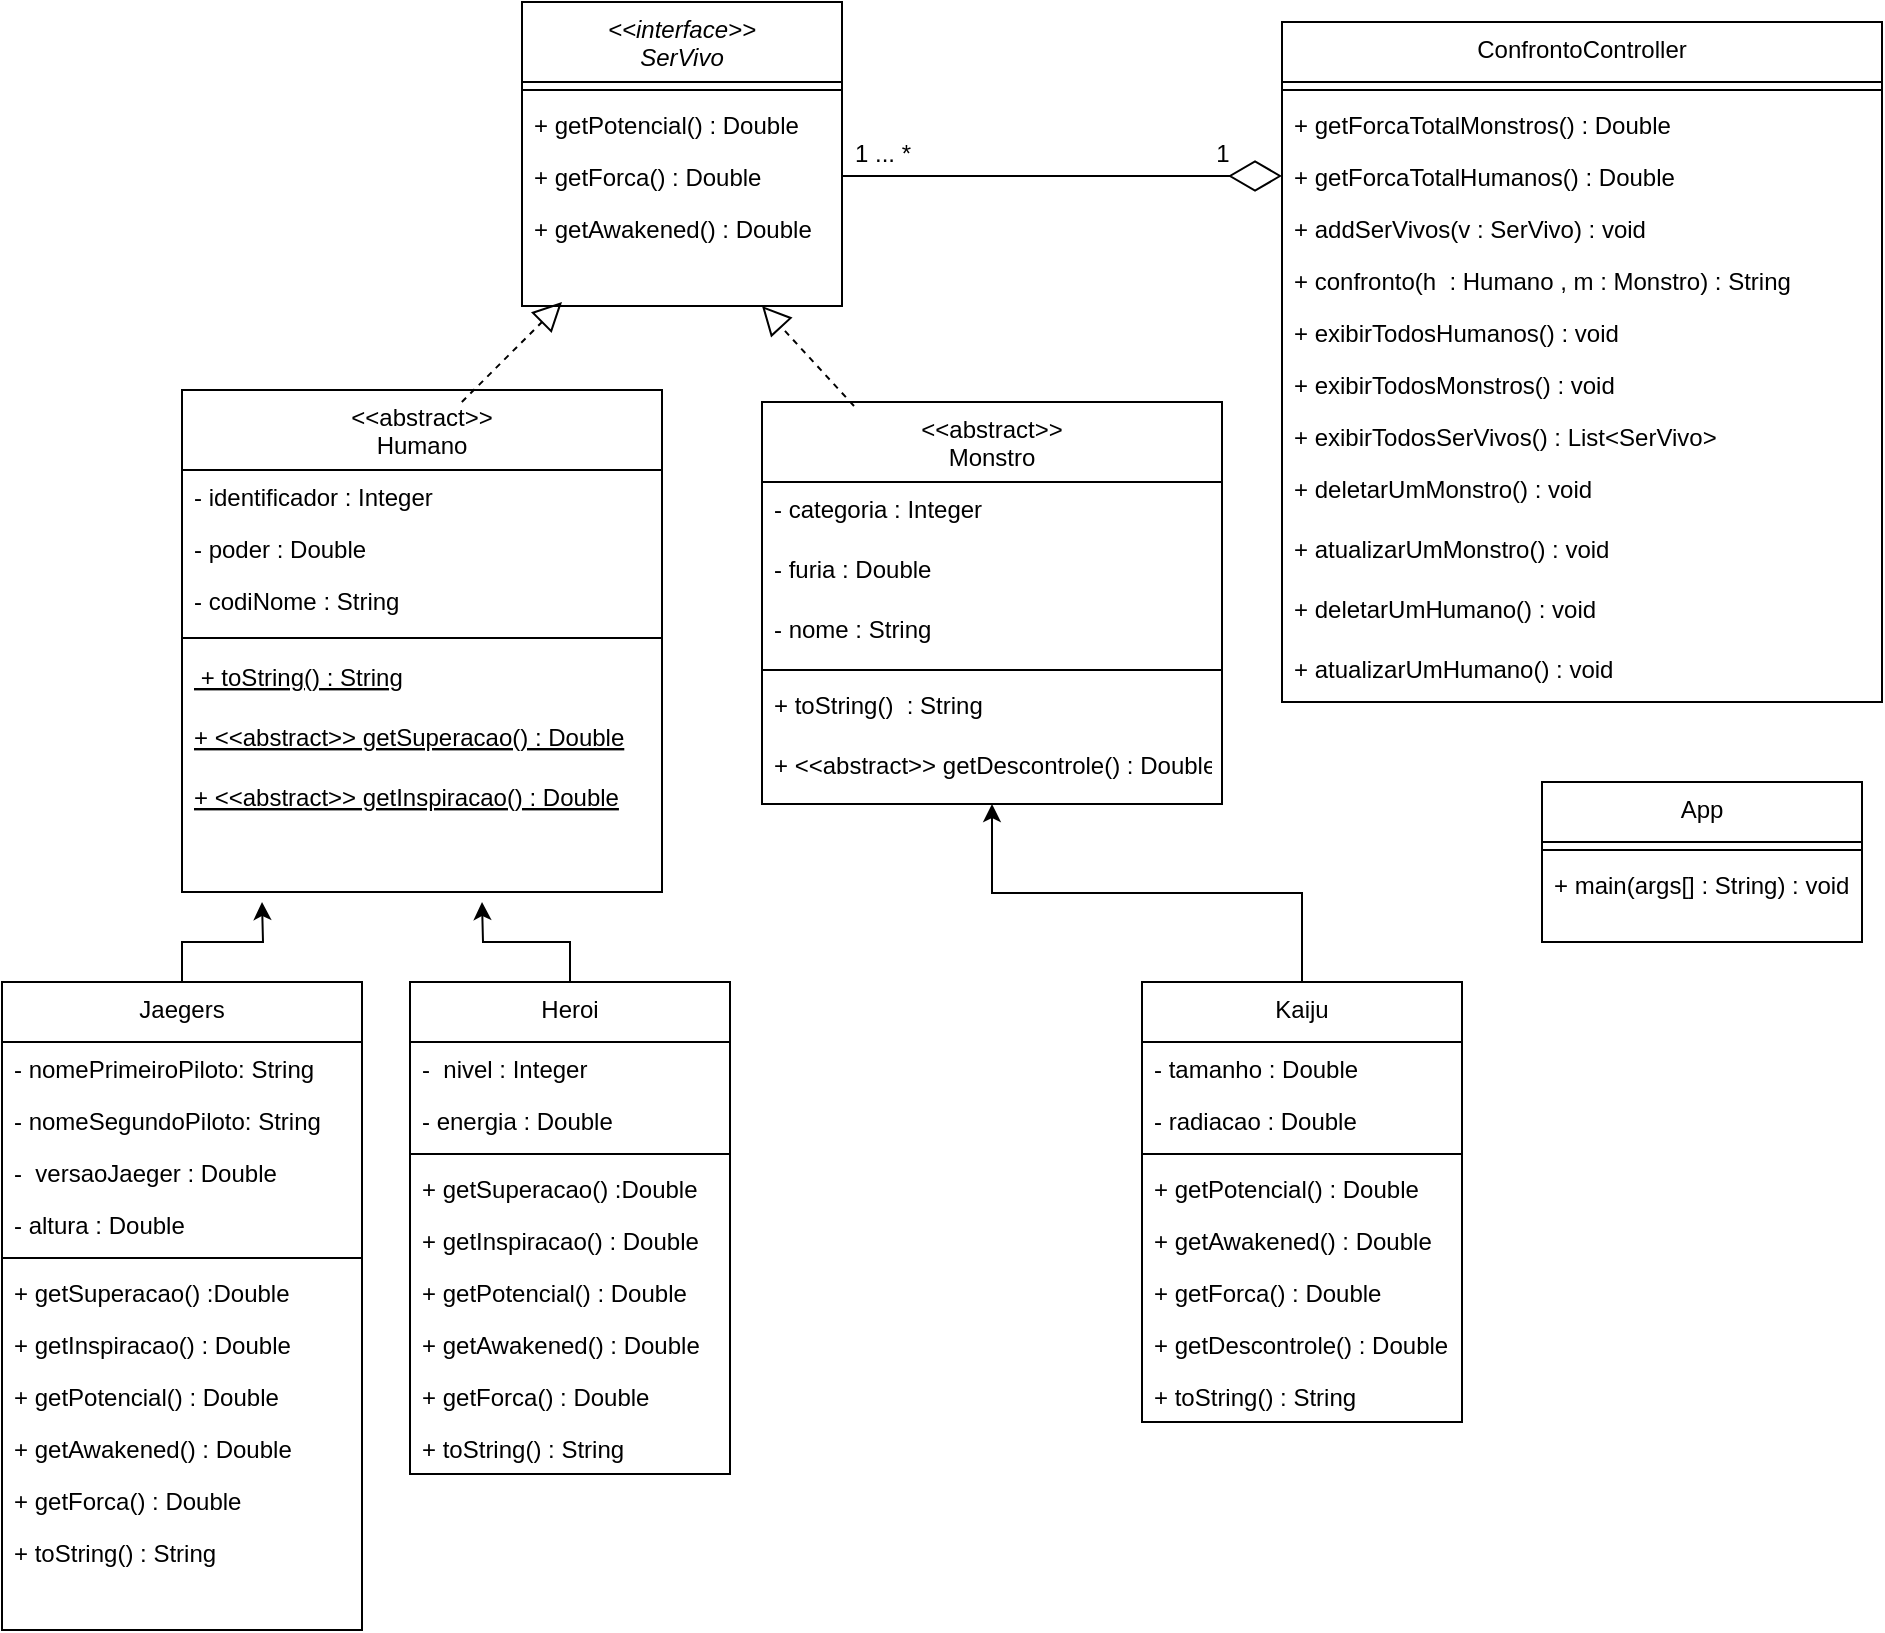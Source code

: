 <mxfile version="13.6.6" type="device"><diagram id="C5RBs43oDa-KdzZeNtuy" name="Page-1"><mxGraphModel dx="1108" dy="478" grid="1" gridSize="10" guides="1" tooltips="1" connect="1" arrows="1" fold="1" page="1" pageScale="1" pageWidth="827" pageHeight="1169" math="0" shadow="0"><root><mxCell id="WIyWlLk6GJQsqaUBKTNV-0"/><mxCell id="WIyWlLk6GJQsqaUBKTNV-1" parent="WIyWlLk6GJQsqaUBKTNV-0"/><mxCell id="e87rju2SREd5r3wzkzDw-20" style="edgeStyle=orthogonalEdgeStyle;rounded=0;orthogonalLoop=1;jettySize=auto;html=1;" parent="WIyWlLk6GJQsqaUBKTNV-1" source="zkfFHV4jXpPFQw0GAbJ--17" edge="1"><mxGeometry relative="1" as="geometry"><mxPoint x="180" y="450" as="targetPoint"/></mxGeometry></mxCell><mxCell id="zkfFHV4jXpPFQw0GAbJ--0" value="&lt;&lt;interface&gt;&gt;&#10;SerVivo" style="swimlane;fontStyle=2;align=center;verticalAlign=top;childLayout=stackLayout;horizontal=1;startSize=40;horizontalStack=0;resizeParent=1;resizeLast=0;collapsible=1;marginBottom=0;rounded=0;shadow=0;strokeWidth=1;" parent="WIyWlLk6GJQsqaUBKTNV-1" vertex="1"><mxGeometry x="310" width="160" height="152" as="geometry"><mxRectangle x="230" y="140" width="160" height="26" as="alternateBounds"/></mxGeometry></mxCell><mxCell id="zkfFHV4jXpPFQw0GAbJ--4" value="" style="line;html=1;strokeWidth=1;align=left;verticalAlign=middle;spacingTop=-1;spacingLeft=3;spacingRight=3;rotatable=0;labelPosition=right;points=[];portConstraint=eastwest;" parent="zkfFHV4jXpPFQw0GAbJ--0" vertex="1"><mxGeometry y="40" width="160" height="8" as="geometry"/></mxCell><mxCell id="zkfFHV4jXpPFQw0GAbJ--5" value="+ getPotencial() : Double" style="text;align=left;verticalAlign=top;spacingLeft=4;spacingRight=4;overflow=hidden;rotatable=0;points=[[0,0.5],[1,0.5]];portConstraint=eastwest;" parent="zkfFHV4jXpPFQw0GAbJ--0" vertex="1"><mxGeometry y="48" width="160" height="26" as="geometry"/></mxCell><mxCell id="e87rju2SREd5r3wzkzDw-0" value="+ getForca() : Double" style="text;align=left;verticalAlign=top;spacingLeft=4;spacingRight=4;overflow=hidden;rotatable=0;points=[[0,0.5],[1,0.5]];portConstraint=eastwest;" parent="zkfFHV4jXpPFQw0GAbJ--0" vertex="1"><mxGeometry y="74" width="160" height="26" as="geometry"/></mxCell><mxCell id="e87rju2SREd5r3wzkzDw-1" value="+ getAwakened() : Double" style="text;align=left;verticalAlign=top;spacingLeft=4;spacingRight=4;overflow=hidden;rotatable=0;points=[[0,0.5],[1,0.5]];portConstraint=eastwest;" parent="zkfFHV4jXpPFQw0GAbJ--0" vertex="1"><mxGeometry y="100" width="160" height="26" as="geometry"/></mxCell><mxCell id="e87rju2SREd5r3wzkzDw-47" value="ConfrontoController" style="swimlane;fontStyle=0;align=center;verticalAlign=top;childLayout=stackLayout;horizontal=1;startSize=30;horizontalStack=0;resizeParent=1;resizeLast=0;collapsible=1;marginBottom=0;rounded=0;shadow=0;strokeWidth=1;" parent="WIyWlLk6GJQsqaUBKTNV-1" vertex="1"><mxGeometry x="690" y="10" width="300" height="340" as="geometry"><mxRectangle x="550" y="140" width="160" height="26" as="alternateBounds"/></mxGeometry></mxCell><mxCell id="e87rju2SREd5r3wzkzDw-50" value="" style="line;html=1;strokeWidth=1;align=left;verticalAlign=middle;spacingTop=-1;spacingLeft=3;spacingRight=3;rotatable=0;labelPosition=right;points=[];portConstraint=eastwest;" parent="e87rju2SREd5r3wzkzDw-47" vertex="1"><mxGeometry y="30" width="300" height="8" as="geometry"/></mxCell><mxCell id="e87rju2SREd5r3wzkzDw-51" value="+ getForcaTotalMonstros() : Double" style="text;align=left;verticalAlign=top;spacingLeft=4;spacingRight=4;overflow=hidden;rotatable=0;points=[[0,0.5],[1,0.5]];portConstraint=eastwest;" parent="e87rju2SREd5r3wzkzDw-47" vertex="1"><mxGeometry y="38" width="300" height="26" as="geometry"/></mxCell><mxCell id="e87rju2SREd5r3wzkzDw-52" value="+ getForcaTotalHumanos() : Double" style="text;align=left;verticalAlign=top;spacingLeft=4;spacingRight=4;overflow=hidden;rotatable=0;points=[[0,0.5],[1,0.5]];portConstraint=eastwest;" parent="e87rju2SREd5r3wzkzDw-47" vertex="1"><mxGeometry y="64" width="300" height="26" as="geometry"/></mxCell><mxCell id="e87rju2SREd5r3wzkzDw-53" value="+ addSerVivos(v : SerVivo) : void" style="text;align=left;verticalAlign=top;spacingLeft=4;spacingRight=4;overflow=hidden;rotatable=0;points=[[0,0.5],[1,0.5]];portConstraint=eastwest;" parent="e87rju2SREd5r3wzkzDw-47" vertex="1"><mxGeometry y="90" width="300" height="26" as="geometry"/></mxCell><mxCell id="e87rju2SREd5r3wzkzDw-54" value="+ confronto(h  : Humano , m : Monstro) : String" style="text;align=left;verticalAlign=top;spacingLeft=4;spacingRight=4;overflow=hidden;rotatable=0;points=[[0,0.5],[1,0.5]];portConstraint=eastwest;" parent="e87rju2SREd5r3wzkzDw-47" vertex="1"><mxGeometry y="116" width="300" height="26" as="geometry"/></mxCell><mxCell id="e87rju2SREd5r3wzkzDw-55" value="+ exibirTodosHumanos() : void" style="text;align=left;verticalAlign=top;spacingLeft=4;spacingRight=4;overflow=hidden;rotatable=0;points=[[0,0.5],[1,0.5]];portConstraint=eastwest;" parent="e87rju2SREd5r3wzkzDw-47" vertex="1"><mxGeometry y="142" width="300" height="26" as="geometry"/></mxCell><mxCell id="e87rju2SREd5r3wzkzDw-56" value="+ exibirTodosMonstros() : void" style="text;align=left;verticalAlign=top;spacingLeft=4;spacingRight=4;overflow=hidden;rotatable=0;points=[[0,0.5],[1,0.5]];portConstraint=eastwest;" parent="e87rju2SREd5r3wzkzDw-47" vertex="1"><mxGeometry y="168" width="300" height="26" as="geometry"/></mxCell><mxCell id="e87rju2SREd5r3wzkzDw-57" value="+ exibirTodosSerVivos() : List&lt;SerVivo&gt;&#10;" style="text;align=left;verticalAlign=top;spacingLeft=4;spacingRight=4;overflow=hidden;rotatable=0;points=[[0,0.5],[1,0.5]];portConstraint=eastwest;" parent="e87rju2SREd5r3wzkzDw-47" vertex="1"><mxGeometry y="194" width="300" height="26" as="geometry"/></mxCell><mxCell id="r_Lv9mgwFLEdzCB2JApv-0" value="+ deletarUmMonstro() : void" style="text;align=left;verticalAlign=top;spacingLeft=4;spacingRight=4;overflow=hidden;rotatable=0;points=[[0,0.5],[1,0.5]];portConstraint=eastwest;" parent="e87rju2SREd5r3wzkzDw-47" vertex="1"><mxGeometry y="220" width="300" height="30" as="geometry"/></mxCell><mxCell id="r_Lv9mgwFLEdzCB2JApv-1" value="+ atualizarUmMonstro() : void" style="text;align=left;verticalAlign=top;spacingLeft=4;spacingRight=4;overflow=hidden;rotatable=0;points=[[0,0.5],[1,0.5]];portConstraint=eastwest;" parent="e87rju2SREd5r3wzkzDw-47" vertex="1"><mxGeometry y="250" width="300" height="30" as="geometry"/></mxCell><mxCell id="r_Lv9mgwFLEdzCB2JApv-2" value="+ deletarUmHumano() : void" style="text;align=left;verticalAlign=top;spacingLeft=4;spacingRight=4;overflow=hidden;rotatable=0;points=[[0,0.5],[1,0.5]];portConstraint=eastwest;" parent="e87rju2SREd5r3wzkzDw-47" vertex="1"><mxGeometry y="280" width="300" height="30" as="geometry"/></mxCell><mxCell id="r_Lv9mgwFLEdzCB2JApv-3" value="+ atualizarUmHumano() : void" style="text;align=left;verticalAlign=top;spacingLeft=4;spacingRight=4;overflow=hidden;rotatable=0;points=[[0,0.5],[1,0.5]];portConstraint=eastwest;" parent="e87rju2SREd5r3wzkzDw-47" vertex="1"><mxGeometry y="310" width="300" height="30" as="geometry"/></mxCell><mxCell id="zkfFHV4jXpPFQw0GAbJ--17" value="Jaegers" style="swimlane;fontStyle=0;align=center;verticalAlign=top;childLayout=stackLayout;horizontal=1;startSize=30;horizontalStack=0;resizeParent=1;resizeLast=0;collapsible=1;marginBottom=0;rounded=0;shadow=0;strokeWidth=1;" parent="WIyWlLk6GJQsqaUBKTNV-1" vertex="1"><mxGeometry x="50" y="490" width="180" height="324" as="geometry"><mxRectangle x="550" y="140" width="160" height="26" as="alternateBounds"/></mxGeometry></mxCell><mxCell id="vedq-c4dO-RMl63AcG5K-0" value="- nomePrimeiroPiloto: String" style="text;align=left;verticalAlign=top;spacingLeft=4;spacingRight=4;overflow=hidden;rotatable=0;points=[[0,0.5],[1,0.5]];portConstraint=eastwest;rounded=0;shadow=0;html=0;" parent="zkfFHV4jXpPFQw0GAbJ--17" vertex="1"><mxGeometry y="30" width="180" height="26" as="geometry"/></mxCell><mxCell id="vedq-c4dO-RMl63AcG5K-1" value="- nomeSegundoPiloto: String" style="text;align=left;verticalAlign=top;spacingLeft=4;spacingRight=4;overflow=hidden;rotatable=0;points=[[0,0.5],[1,0.5]];portConstraint=eastwest;rounded=0;shadow=0;html=0;" parent="zkfFHV4jXpPFQw0GAbJ--17" vertex="1"><mxGeometry y="56" width="180" height="26" as="geometry"/></mxCell><mxCell id="zkfFHV4jXpPFQw0GAbJ--18" value="-  versaoJaeger : Double" style="text;align=left;verticalAlign=top;spacingLeft=4;spacingRight=4;overflow=hidden;rotatable=0;points=[[0,0.5],[1,0.5]];portConstraint=eastwest;" parent="zkfFHV4jXpPFQw0GAbJ--17" vertex="1"><mxGeometry y="82" width="180" height="26" as="geometry"/></mxCell><mxCell id="zkfFHV4jXpPFQw0GAbJ--19" value="- altura : Double" style="text;align=left;verticalAlign=top;spacingLeft=4;spacingRight=4;overflow=hidden;rotatable=0;points=[[0,0.5],[1,0.5]];portConstraint=eastwest;rounded=0;shadow=0;html=0;" parent="zkfFHV4jXpPFQw0GAbJ--17" vertex="1"><mxGeometry y="108" width="180" height="26" as="geometry"/></mxCell><mxCell id="zkfFHV4jXpPFQw0GAbJ--23" value="" style="line;html=1;strokeWidth=1;align=left;verticalAlign=middle;spacingTop=-1;spacingLeft=3;spacingRight=3;rotatable=0;labelPosition=right;points=[];portConstraint=eastwest;" parent="zkfFHV4jXpPFQw0GAbJ--17" vertex="1"><mxGeometry y="134" width="180" height="8" as="geometry"/></mxCell><mxCell id="zkfFHV4jXpPFQw0GAbJ--24" value="+ getSuperacao() :Double" style="text;align=left;verticalAlign=top;spacingLeft=4;spacingRight=4;overflow=hidden;rotatable=0;points=[[0,0.5],[1,0.5]];portConstraint=eastwest;" parent="zkfFHV4jXpPFQw0GAbJ--17" vertex="1"><mxGeometry y="142" width="180" height="26" as="geometry"/></mxCell><mxCell id="zkfFHV4jXpPFQw0GAbJ--25" value="+ getInspiracao() : Double" style="text;align=left;verticalAlign=top;spacingLeft=4;spacingRight=4;overflow=hidden;rotatable=0;points=[[0,0.5],[1,0.5]];portConstraint=eastwest;" parent="zkfFHV4jXpPFQw0GAbJ--17" vertex="1"><mxGeometry y="168" width="180" height="26" as="geometry"/></mxCell><mxCell id="e87rju2SREd5r3wzkzDw-16" value="+ getPotencial() : Double" style="text;align=left;verticalAlign=top;spacingLeft=4;spacingRight=4;overflow=hidden;rotatable=0;points=[[0,0.5],[1,0.5]];portConstraint=eastwest;" parent="zkfFHV4jXpPFQw0GAbJ--17" vertex="1"><mxGeometry y="194" width="180" height="26" as="geometry"/></mxCell><mxCell id="e87rju2SREd5r3wzkzDw-18" value="+ getAwakened() : Double" style="text;align=left;verticalAlign=top;spacingLeft=4;spacingRight=4;overflow=hidden;rotatable=0;points=[[0,0.5],[1,0.5]];portConstraint=eastwest;" parent="zkfFHV4jXpPFQw0GAbJ--17" vertex="1"><mxGeometry y="220" width="180" height="26" as="geometry"/></mxCell><mxCell id="e87rju2SREd5r3wzkzDw-17" value="+ getForca() : Double" style="text;align=left;verticalAlign=top;spacingLeft=4;spacingRight=4;overflow=hidden;rotatable=0;points=[[0,0.5],[1,0.5]];portConstraint=eastwest;" parent="zkfFHV4jXpPFQw0GAbJ--17" vertex="1"><mxGeometry y="246" width="180" height="26" as="geometry"/></mxCell><mxCell id="e87rju2SREd5r3wzkzDw-46" value="+ toString() : String" style="text;align=left;verticalAlign=top;spacingLeft=4;spacingRight=4;overflow=hidden;rotatable=0;points=[[0,0.5],[1,0.5]];portConstraint=eastwest;" parent="zkfFHV4jXpPFQw0GAbJ--17" vertex="1"><mxGeometry y="272" width="180" height="26" as="geometry"/></mxCell><mxCell id="zkfFHV4jXpPFQw0GAbJ--6" value="&lt;&lt;abstract&gt;&gt;&#10;Humano" style="swimlane;fontStyle=0;align=center;verticalAlign=top;childLayout=stackLayout;horizontal=1;startSize=40;horizontalStack=0;resizeParent=1;resizeLast=0;collapsible=1;marginBottom=0;rounded=0;shadow=0;strokeWidth=1;" parent="WIyWlLk6GJQsqaUBKTNV-1" vertex="1"><mxGeometry x="140" y="194" width="240" height="251" as="geometry"><mxRectangle x="130" y="380" width="160" height="26" as="alternateBounds"/></mxGeometry></mxCell><mxCell id="zkfFHV4jXpPFQw0GAbJ--7" value="- identificador : Integer" style="text;align=left;verticalAlign=top;spacingLeft=4;spacingRight=4;overflow=hidden;rotatable=0;points=[[0,0.5],[1,0.5]];portConstraint=eastwest;" parent="zkfFHV4jXpPFQw0GAbJ--6" vertex="1"><mxGeometry y="40" width="240" height="26" as="geometry"/></mxCell><mxCell id="zkfFHV4jXpPFQw0GAbJ--8" value="- poder : Double" style="text;align=left;verticalAlign=top;spacingLeft=4;spacingRight=4;overflow=hidden;rotatable=0;points=[[0,0.5],[1,0.5]];portConstraint=eastwest;rounded=0;shadow=0;html=0;" parent="zkfFHV4jXpPFQw0GAbJ--6" vertex="1"><mxGeometry y="66" width="240" height="26" as="geometry"/></mxCell><mxCell id="e87rju2SREd5r3wzkzDw-2" value="- codiNome : String" style="text;align=left;verticalAlign=top;spacingLeft=4;spacingRight=4;overflow=hidden;rotatable=0;points=[[0,0.5],[1,0.5]];portConstraint=eastwest;rounded=0;shadow=0;html=0;" parent="zkfFHV4jXpPFQw0GAbJ--6" vertex="1"><mxGeometry y="92" width="240" height="26" as="geometry"/></mxCell><mxCell id="zkfFHV4jXpPFQw0GAbJ--9" value="" style="line;html=1;strokeWidth=1;align=left;verticalAlign=middle;spacingTop=-1;spacingLeft=3;spacingRight=3;rotatable=0;labelPosition=right;points=[];portConstraint=eastwest;" parent="zkfFHV4jXpPFQw0GAbJ--6" vertex="1"><mxGeometry y="118" width="240" height="12" as="geometry"/></mxCell><mxCell id="zkfFHV4jXpPFQw0GAbJ--10" value=" + toString() : String" style="text;align=left;verticalAlign=top;spacingLeft=4;spacingRight=4;overflow=hidden;rotatable=0;points=[[0,0.5],[1,0.5]];portConstraint=eastwest;fontStyle=4" parent="zkfFHV4jXpPFQw0GAbJ--6" vertex="1"><mxGeometry y="130" width="240" height="30" as="geometry"/></mxCell><mxCell id="e87rju2SREd5r3wzkzDw-5" value="+ &lt;&lt;abstract&gt;&gt; getSuperacao() : Double" style="text;align=left;verticalAlign=top;spacingLeft=4;spacingRight=4;overflow=hidden;rotatable=0;points=[[0,0.5],[1,0.5]];portConstraint=eastwest;fontStyle=4" parent="zkfFHV4jXpPFQw0GAbJ--6" vertex="1"><mxGeometry y="160" width="240" height="30" as="geometry"/></mxCell><mxCell id="e87rju2SREd5r3wzkzDw-12" value="+ &lt;&lt;abstract&gt;&gt; getInspiracao() : Double" style="text;align=left;verticalAlign=top;spacingLeft=4;spacingRight=4;overflow=hidden;rotatable=0;points=[[0,0.5],[1,0.5]];portConstraint=eastwest;fontStyle=4" parent="zkfFHV4jXpPFQw0GAbJ--6" vertex="1"><mxGeometry y="190" width="240" height="30" as="geometry"/></mxCell><mxCell id="zkfFHV4jXpPFQw0GAbJ--13" value="&lt;&lt;abstract&gt;&gt;&#10;Monstro" style="swimlane;fontStyle=0;align=center;verticalAlign=top;childLayout=stackLayout;horizontal=1;startSize=40;horizontalStack=0;resizeParent=1;resizeLast=0;collapsible=1;marginBottom=0;rounded=0;shadow=0;strokeWidth=1;" parent="WIyWlLk6GJQsqaUBKTNV-1" vertex="1"><mxGeometry x="430" y="200" width="230" height="201" as="geometry"><mxRectangle x="340" y="380" width="170" height="26" as="alternateBounds"/></mxGeometry></mxCell><mxCell id="zkfFHV4jXpPFQw0GAbJ--14" value="- categoria : Integer&#10;" style="text;align=left;verticalAlign=top;spacingLeft=4;spacingRight=4;overflow=hidden;rotatable=0;points=[[0,0.5],[1,0.5]];portConstraint=eastwest;" parent="zkfFHV4jXpPFQw0GAbJ--13" vertex="1"><mxGeometry y="40" width="230" height="30" as="geometry"/></mxCell><mxCell id="e87rju2SREd5r3wzkzDw-6" value="- furia : Double&#10;" style="text;align=left;verticalAlign=top;spacingLeft=4;spacingRight=4;overflow=hidden;rotatable=0;points=[[0,0.5],[1,0.5]];portConstraint=eastwest;" parent="zkfFHV4jXpPFQw0GAbJ--13" vertex="1"><mxGeometry y="70" width="230" height="30" as="geometry"/></mxCell><mxCell id="e87rju2SREd5r3wzkzDw-7" value="- nome : String&#10;" style="text;align=left;verticalAlign=top;spacingLeft=4;spacingRight=4;overflow=hidden;rotatable=0;points=[[0,0.5],[1,0.5]];portConstraint=eastwest;" parent="zkfFHV4jXpPFQw0GAbJ--13" vertex="1"><mxGeometry y="100" width="230" height="30" as="geometry"/></mxCell><mxCell id="zkfFHV4jXpPFQw0GAbJ--15" value="" style="line;html=1;strokeWidth=1;align=left;verticalAlign=middle;spacingTop=-1;spacingLeft=3;spacingRight=3;rotatable=0;labelPosition=right;points=[];portConstraint=eastwest;" parent="zkfFHV4jXpPFQw0GAbJ--13" vertex="1"><mxGeometry y="130" width="230" height="8" as="geometry"/></mxCell><mxCell id="e87rju2SREd5r3wzkzDw-10" value="+ toString()  : String&#10;" style="text;align=left;verticalAlign=top;spacingLeft=4;spacingRight=4;overflow=hidden;rotatable=0;points=[[0,0.5],[1,0.5]];portConstraint=eastwest;" parent="zkfFHV4jXpPFQw0GAbJ--13" vertex="1"><mxGeometry y="138" width="230" height="30" as="geometry"/></mxCell><mxCell id="e87rju2SREd5r3wzkzDw-11" value="+ &lt;&lt;abstract&gt;&gt; getDescontrole() : Double&#10;" style="text;align=left;verticalAlign=top;spacingLeft=4;spacingRight=4;overflow=hidden;rotatable=0;points=[[0,0.5],[1,0.5]];portConstraint=eastwest;" parent="zkfFHV4jXpPFQw0GAbJ--13" vertex="1"><mxGeometry y="168" width="230" height="30" as="geometry"/></mxCell><mxCell id="e87rju2SREd5r3wzkzDw-21" value="" style="endArrow=block;dashed=1;endFill=0;endSize=12;html=1;exitX=0.583;exitY=0.024;exitDx=0;exitDy=0;exitPerimeter=0;" parent="WIyWlLk6GJQsqaUBKTNV-1" source="zkfFHV4jXpPFQw0GAbJ--6" edge="1"><mxGeometry width="160" relative="1" as="geometry"><mxPoint x="280" y="190" as="sourcePoint"/><mxPoint x="330" y="150" as="targetPoint"/></mxGeometry></mxCell><mxCell id="e87rju2SREd5r3wzkzDw-22" value="" style="endArrow=block;dashed=1;endFill=0;endSize=12;html=1;entryX=0.75;entryY=1;entryDx=0;entryDy=0;exitX=0.2;exitY=0.01;exitDx=0;exitDy=0;exitPerimeter=0;" parent="WIyWlLk6GJQsqaUBKTNV-1" source="zkfFHV4jXpPFQw0GAbJ--13" target="zkfFHV4jXpPFQw0GAbJ--0" edge="1"><mxGeometry width="160" relative="1" as="geometry"><mxPoint x="290" y="200" as="sourcePoint"/><mxPoint x="330" y="180" as="targetPoint"/></mxGeometry></mxCell><mxCell id="e87rju2SREd5r3wzkzDw-32" style="edgeStyle=orthogonalEdgeStyle;rounded=0;orthogonalLoop=1;jettySize=auto;html=1;" parent="WIyWlLk6GJQsqaUBKTNV-1" source="e87rju2SREd5r3wzkzDw-23" edge="1"><mxGeometry relative="1" as="geometry"><mxPoint x="290" y="450" as="targetPoint"/></mxGeometry></mxCell><mxCell id="e87rju2SREd5r3wzkzDw-23" value="Heroi" style="swimlane;fontStyle=0;align=center;verticalAlign=top;childLayout=stackLayout;horizontal=1;startSize=30;horizontalStack=0;resizeParent=1;resizeLast=0;collapsible=1;marginBottom=0;rounded=0;shadow=0;strokeWidth=1;" parent="WIyWlLk6GJQsqaUBKTNV-1" vertex="1"><mxGeometry x="254" y="490" width="160" height="246" as="geometry"><mxRectangle x="550" y="140" width="160" height="26" as="alternateBounds"/></mxGeometry></mxCell><mxCell id="e87rju2SREd5r3wzkzDw-24" value="-  nivel : Integer" style="text;align=left;verticalAlign=top;spacingLeft=4;spacingRight=4;overflow=hidden;rotatable=0;points=[[0,0.5],[1,0.5]];portConstraint=eastwest;" parent="e87rju2SREd5r3wzkzDw-23" vertex="1"><mxGeometry y="30" width="160" height="26" as="geometry"/></mxCell><mxCell id="e87rju2SREd5r3wzkzDw-25" value="- energia : Double" style="text;align=left;verticalAlign=top;spacingLeft=4;spacingRight=4;overflow=hidden;rotatable=0;points=[[0,0.5],[1,0.5]];portConstraint=eastwest;rounded=0;shadow=0;html=0;" parent="e87rju2SREd5r3wzkzDw-23" vertex="1"><mxGeometry y="56" width="160" height="26" as="geometry"/></mxCell><mxCell id="e87rju2SREd5r3wzkzDw-26" value="" style="line;html=1;strokeWidth=1;align=left;verticalAlign=middle;spacingTop=-1;spacingLeft=3;spacingRight=3;rotatable=0;labelPosition=right;points=[];portConstraint=eastwest;" parent="e87rju2SREd5r3wzkzDw-23" vertex="1"><mxGeometry y="82" width="160" height="8" as="geometry"/></mxCell><mxCell id="e87rju2SREd5r3wzkzDw-27" value="+ getSuperacao() :Double" style="text;align=left;verticalAlign=top;spacingLeft=4;spacingRight=4;overflow=hidden;rotatable=0;points=[[0,0.5],[1,0.5]];portConstraint=eastwest;" parent="e87rju2SREd5r3wzkzDw-23" vertex="1"><mxGeometry y="90" width="160" height="26" as="geometry"/></mxCell><mxCell id="e87rju2SREd5r3wzkzDw-28" value="+ getInspiracao() : Double" style="text;align=left;verticalAlign=top;spacingLeft=4;spacingRight=4;overflow=hidden;rotatable=0;points=[[0,0.5],[1,0.5]];portConstraint=eastwest;" parent="e87rju2SREd5r3wzkzDw-23" vertex="1"><mxGeometry y="116" width="160" height="26" as="geometry"/></mxCell><mxCell id="e87rju2SREd5r3wzkzDw-29" value="+ getPotencial() : Double" style="text;align=left;verticalAlign=top;spacingLeft=4;spacingRight=4;overflow=hidden;rotatable=0;points=[[0,0.5],[1,0.5]];portConstraint=eastwest;" parent="e87rju2SREd5r3wzkzDw-23" vertex="1"><mxGeometry y="142" width="160" height="26" as="geometry"/></mxCell><mxCell id="e87rju2SREd5r3wzkzDw-30" value="+ getAwakened() : Double" style="text;align=left;verticalAlign=top;spacingLeft=4;spacingRight=4;overflow=hidden;rotatable=0;points=[[0,0.5],[1,0.5]];portConstraint=eastwest;" parent="e87rju2SREd5r3wzkzDw-23" vertex="1"><mxGeometry y="168" width="160" height="26" as="geometry"/></mxCell><mxCell id="e87rju2SREd5r3wzkzDw-31" value="+ getForca() : Double" style="text;align=left;verticalAlign=top;spacingLeft=4;spacingRight=4;overflow=hidden;rotatable=0;points=[[0,0.5],[1,0.5]];portConstraint=eastwest;" parent="e87rju2SREd5r3wzkzDw-23" vertex="1"><mxGeometry y="194" width="160" height="26" as="geometry"/></mxCell><mxCell id="e87rju2SREd5r3wzkzDw-45" value="+ toString() : String" style="text;align=left;verticalAlign=top;spacingLeft=4;spacingRight=4;overflow=hidden;rotatable=0;points=[[0,0.5],[1,0.5]];portConstraint=eastwest;" parent="e87rju2SREd5r3wzkzDw-23" vertex="1"><mxGeometry y="220" width="160" height="26" as="geometry"/></mxCell><mxCell id="e87rju2SREd5r3wzkzDw-42" style="edgeStyle=orthogonalEdgeStyle;rounded=0;orthogonalLoop=1;jettySize=auto;html=1;entryX=0.5;entryY=1;entryDx=0;entryDy=0;" parent="WIyWlLk6GJQsqaUBKTNV-1" source="e87rju2SREd5r3wzkzDw-33" target="zkfFHV4jXpPFQw0GAbJ--13" edge="1"><mxGeometry relative="1" as="geometry"/></mxCell><mxCell id="e87rju2SREd5r3wzkzDw-33" value="Kaiju" style="swimlane;fontStyle=0;align=center;verticalAlign=top;childLayout=stackLayout;horizontal=1;startSize=30;horizontalStack=0;resizeParent=1;resizeLast=0;collapsible=1;marginBottom=0;rounded=0;shadow=0;strokeWidth=1;" parent="WIyWlLk6GJQsqaUBKTNV-1" vertex="1"><mxGeometry x="620" y="490" width="160" height="220" as="geometry"><mxRectangle x="550" y="140" width="160" height="26" as="alternateBounds"/></mxGeometry></mxCell><mxCell id="e87rju2SREd5r3wzkzDw-34" value="- tamanho : Double" style="text;align=left;verticalAlign=top;spacingLeft=4;spacingRight=4;overflow=hidden;rotatable=0;points=[[0,0.5],[1,0.5]];portConstraint=eastwest;" parent="e87rju2SREd5r3wzkzDw-33" vertex="1"><mxGeometry y="30" width="160" height="26" as="geometry"/></mxCell><mxCell id="e87rju2SREd5r3wzkzDw-35" value="- radiacao : Double" style="text;align=left;verticalAlign=top;spacingLeft=4;spacingRight=4;overflow=hidden;rotatable=0;points=[[0,0.5],[1,0.5]];portConstraint=eastwest;rounded=0;shadow=0;html=0;" parent="e87rju2SREd5r3wzkzDw-33" vertex="1"><mxGeometry y="56" width="160" height="26" as="geometry"/></mxCell><mxCell id="e87rju2SREd5r3wzkzDw-36" value="" style="line;html=1;strokeWidth=1;align=left;verticalAlign=middle;spacingTop=-1;spacingLeft=3;spacingRight=3;rotatable=0;labelPosition=right;points=[];portConstraint=eastwest;" parent="e87rju2SREd5r3wzkzDw-33" vertex="1"><mxGeometry y="82" width="160" height="8" as="geometry"/></mxCell><mxCell id="e87rju2SREd5r3wzkzDw-39" value="+ getPotencial() : Double" style="text;align=left;verticalAlign=top;spacingLeft=4;spacingRight=4;overflow=hidden;rotatable=0;points=[[0,0.5],[1,0.5]];portConstraint=eastwest;" parent="e87rju2SREd5r3wzkzDw-33" vertex="1"><mxGeometry y="90" width="160" height="26" as="geometry"/></mxCell><mxCell id="e87rju2SREd5r3wzkzDw-40" value="+ getAwakened() : Double" style="text;align=left;verticalAlign=top;spacingLeft=4;spacingRight=4;overflow=hidden;rotatable=0;points=[[0,0.5],[1,0.5]];portConstraint=eastwest;" parent="e87rju2SREd5r3wzkzDw-33" vertex="1"><mxGeometry y="116" width="160" height="26" as="geometry"/></mxCell><mxCell id="e87rju2SREd5r3wzkzDw-41" value="+ getForca() : Double" style="text;align=left;verticalAlign=top;spacingLeft=4;spacingRight=4;overflow=hidden;rotatable=0;points=[[0,0.5],[1,0.5]];portConstraint=eastwest;" parent="e87rju2SREd5r3wzkzDw-33" vertex="1"><mxGeometry y="142" width="160" height="26" as="geometry"/></mxCell><mxCell id="e87rju2SREd5r3wzkzDw-43" value="+ getDescontrole() : Double" style="text;align=left;verticalAlign=top;spacingLeft=4;spacingRight=4;overflow=hidden;rotatable=0;points=[[0,0.5],[1,0.5]];portConstraint=eastwest;" parent="e87rju2SREd5r3wzkzDw-33" vertex="1"><mxGeometry y="168" width="160" height="26" as="geometry"/></mxCell><mxCell id="e87rju2SREd5r3wzkzDw-44" value="+ toString() : String" style="text;align=left;verticalAlign=top;spacingLeft=4;spacingRight=4;overflow=hidden;rotatable=0;points=[[0,0.5],[1,0.5]];portConstraint=eastwest;" parent="e87rju2SREd5r3wzkzDw-33" vertex="1"><mxGeometry y="194" width="160" height="26" as="geometry"/></mxCell><mxCell id="e87rju2SREd5r3wzkzDw-58" value="" style="endArrow=diamondThin;endFill=0;endSize=24;html=1;entryX=0;entryY=0.5;entryDx=0;entryDy=0;exitX=1;exitY=0.5;exitDx=0;exitDy=0;" parent="WIyWlLk6GJQsqaUBKTNV-1" source="e87rju2SREd5r3wzkzDw-0" target="e87rju2SREd5r3wzkzDw-52" edge="1"><mxGeometry width="160" relative="1" as="geometry"><mxPoint x="330" y="170" as="sourcePoint"/><mxPoint x="490" y="170" as="targetPoint"/></mxGeometry></mxCell><mxCell id="e87rju2SREd5r3wzkzDw-59" value="1 ... *" style="text;html=1;align=center;verticalAlign=middle;resizable=0;points=[];autosize=1;" parent="WIyWlLk6GJQsqaUBKTNV-1" vertex="1"><mxGeometry x="470" y="66" width="40" height="20" as="geometry"/></mxCell><mxCell id="e87rju2SREd5r3wzkzDw-60" value="1" style="text;html=1;align=center;verticalAlign=middle;resizable=0;points=[];autosize=1;" parent="WIyWlLk6GJQsqaUBKTNV-1" vertex="1"><mxGeometry x="650" y="66" width="20" height="20" as="geometry"/></mxCell><mxCell id="e87rju2SREd5r3wzkzDw-61" value="App" style="swimlane;fontStyle=0;align=center;verticalAlign=top;childLayout=stackLayout;horizontal=1;startSize=30;horizontalStack=0;resizeParent=1;resizeLast=0;collapsible=1;marginBottom=0;rounded=0;shadow=0;strokeWidth=1;" parent="WIyWlLk6GJQsqaUBKTNV-1" vertex="1"><mxGeometry x="820" y="390" width="160" height="80" as="geometry"><mxRectangle x="550" y="140" width="160" height="26" as="alternateBounds"/></mxGeometry></mxCell><mxCell id="e87rju2SREd5r3wzkzDw-64" value="" style="line;html=1;strokeWidth=1;align=left;verticalAlign=middle;spacingTop=-1;spacingLeft=3;spacingRight=3;rotatable=0;labelPosition=right;points=[];portConstraint=eastwest;" parent="e87rju2SREd5r3wzkzDw-61" vertex="1"><mxGeometry y="30" width="160" height="8" as="geometry"/></mxCell><mxCell id="e87rju2SREd5r3wzkzDw-69" value="+ main(args[] : String) : void" style="text;align=left;verticalAlign=top;spacingLeft=4;spacingRight=4;overflow=hidden;rotatable=0;points=[[0,0.5],[1,0.5]];portConstraint=eastwest;" parent="e87rju2SREd5r3wzkzDw-61" vertex="1"><mxGeometry y="38" width="160" height="26" as="geometry"/></mxCell></root></mxGraphModel></diagram></mxfile>